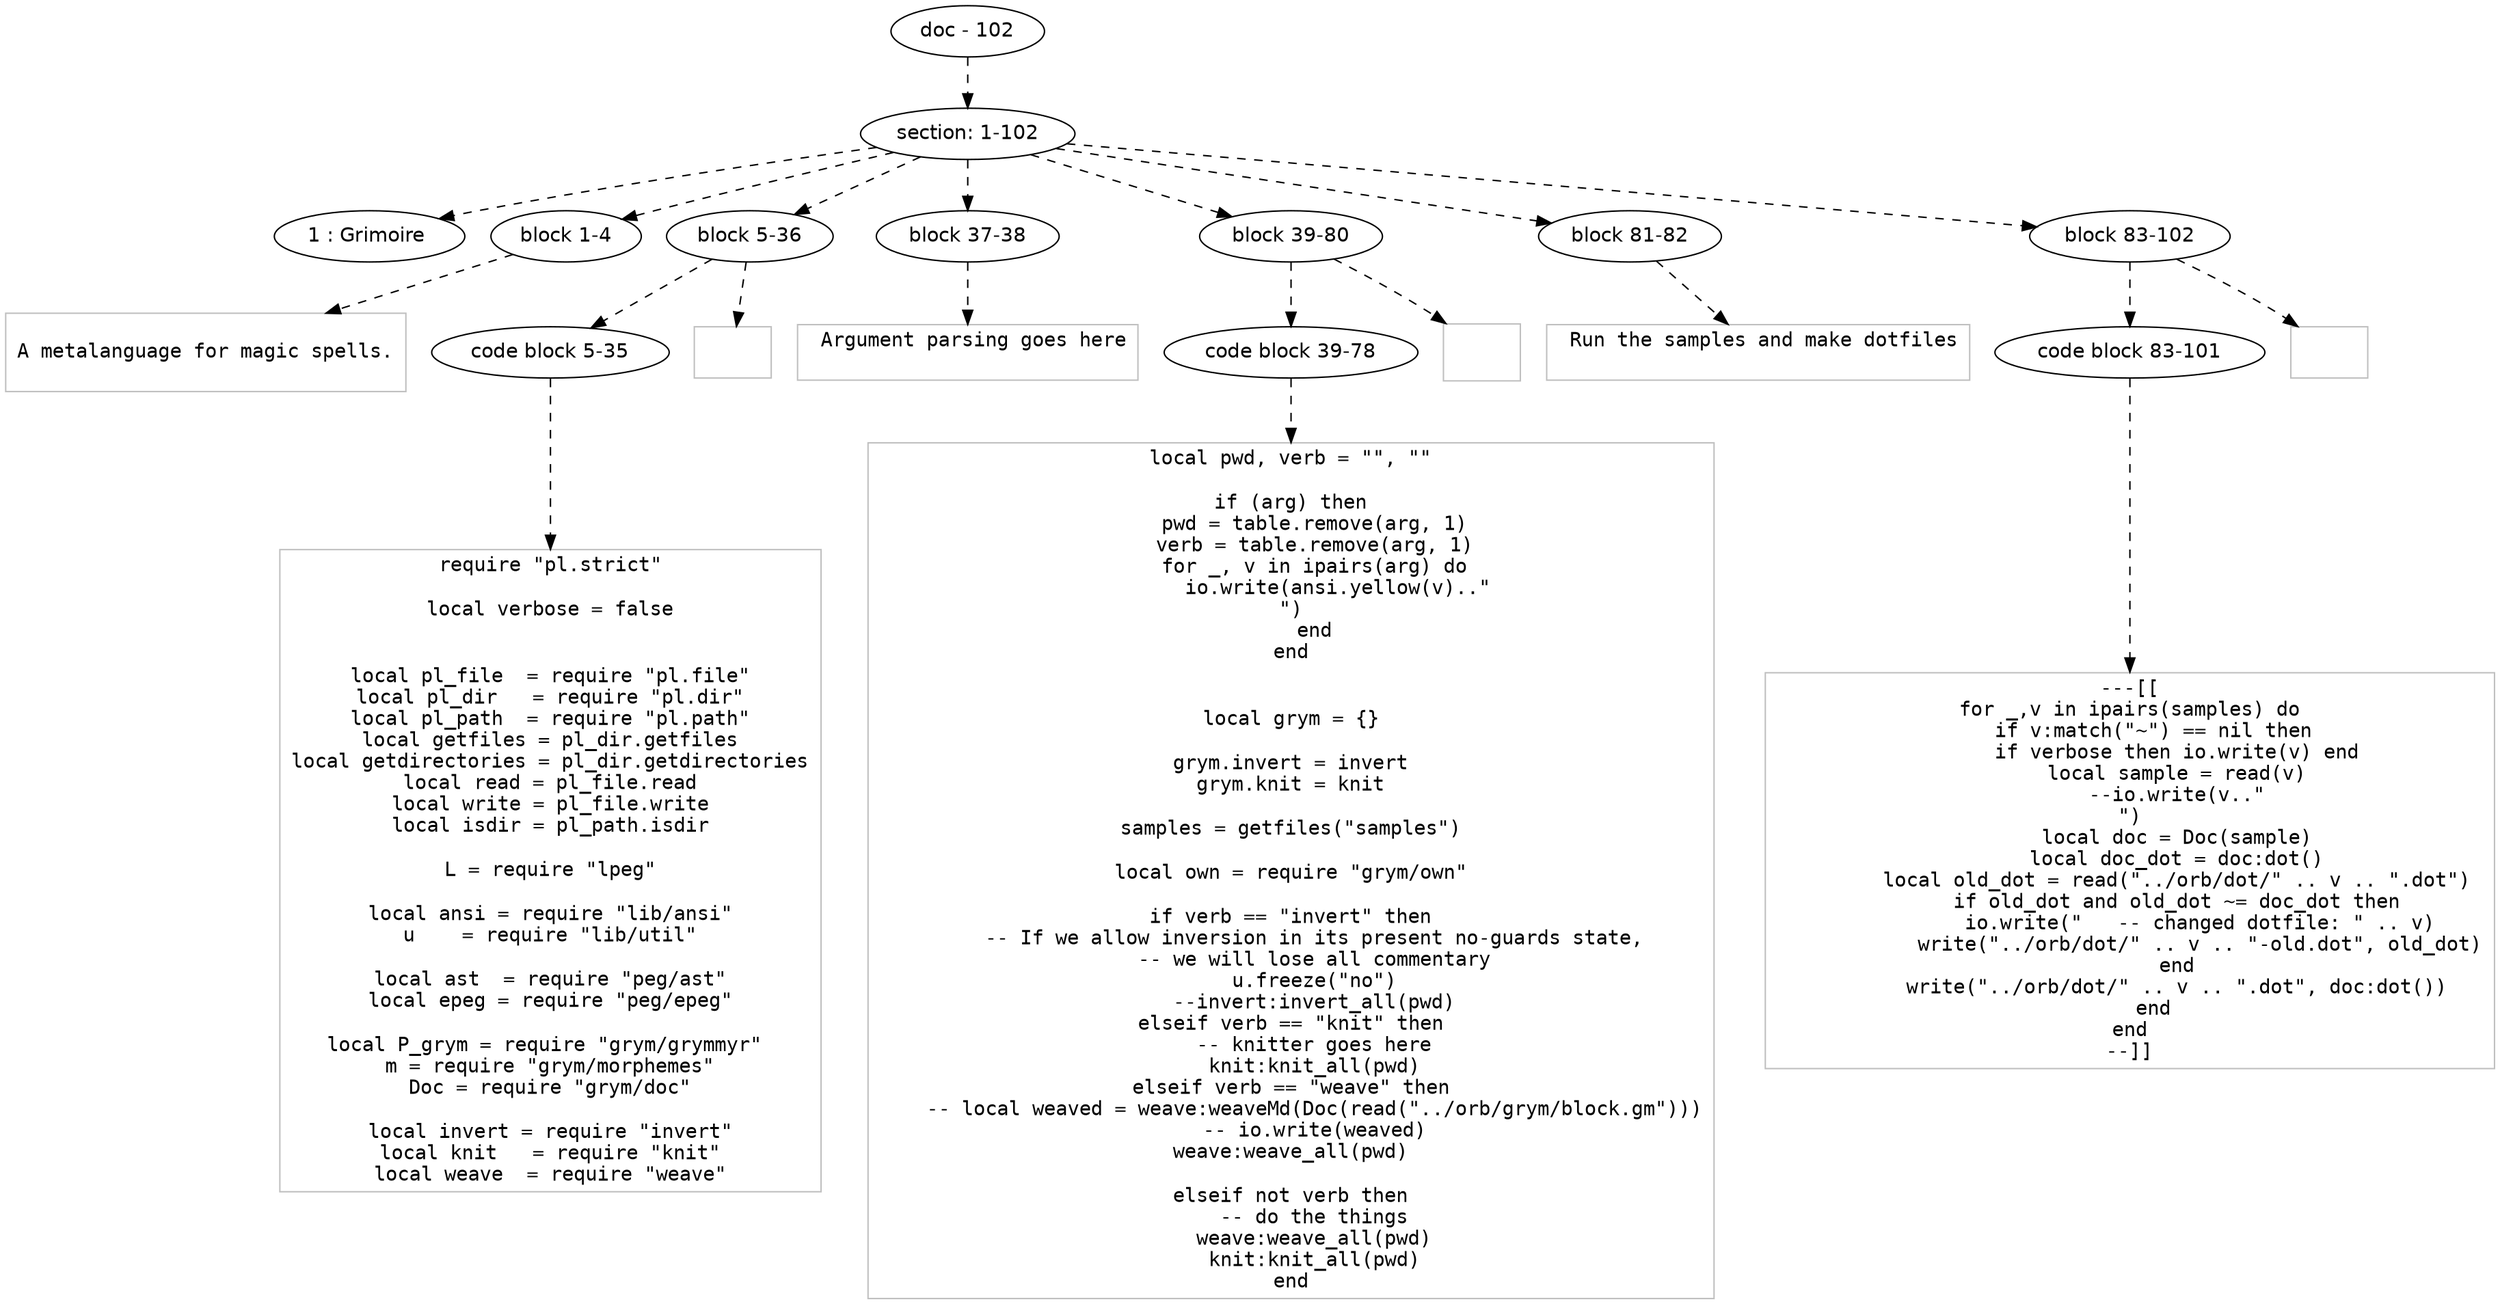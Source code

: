 digraph hierarchy {

node [fontname=Helvetica]
edge [style=dashed]

doc_0 [label="doc - 102"]

doc_0 -> { section_1}
{rank=same; section_1}

section_1 [label="section: 1-102"]

section_1 -> { header_2 block_3 block_4 block_5 block_6 block_7 block_8}
{rank=same; header_2 block_3 block_4 block_5 block_6 block_7 block_8}

header_2 [label="1 : Grimoire "]
block_3 [label="block 1-4"]
block_4 [label="block 5-36"]
block_5 [label="block 37-38"]
block_6 [label="block 39-80"]
block_7 [label="block 81-82"]
block_8 [label="block 83-102"]


block_3 -> leaf_9
leaf_9  [color=Gray,shape=rectangle,fontname=Inconsolata,label="
A metalanguage for magic spells.

"]block_4 -> { codeblock_10}
{rank=same; codeblock_10}

codeblock_10 [label="code block 5-35"]


codeblock_10 -> leaf_11
leaf_11  [color=Gray,shape=rectangle,fontname=Inconsolata,label="require \"pl.strict\"

local verbose = false


local pl_file  = require \"pl.file\"
local pl_dir   = require \"pl.dir\"
local pl_path  = require \"pl.path\"
local getfiles = pl_dir.getfiles
local getdirectories = pl_dir.getdirectories
local read = pl_file.read
local write = pl_file.write
local isdir = pl_path.isdir

L = require \"lpeg\"

local ansi = require \"lib/ansi\"
u    = require \"lib/util\"

local ast  = require \"peg/ast\"
local epeg = require \"peg/epeg\"

local P_grym = require \"grym/grymmyr\" 
m = require \"grym/morphemes\"
Doc = require \"grym/doc\"

local invert = require \"invert\"
local knit   = require \"knit\"
local weave  = require \"weave\"
"]
block_4 -> leaf_12
leaf_12  [color=Gray,shape=rectangle,fontname=Inconsolata,label="
"]
block_5 -> leaf_13
leaf_13  [color=Gray,shape=rectangle,fontname=Inconsolata,label=" Argument parsing goes here

"]block_6 -> { codeblock_14}
{rank=same; codeblock_14}

codeblock_14 [label="code block 39-78"]


codeblock_14 -> leaf_15
leaf_15  [color=Gray,shape=rectangle,fontname=Inconsolata,label="local pwd, verb = \"\", \"\"

if (arg) then
    pwd = table.remove(arg, 1)
    verb = table.remove(arg, 1)
    for _, v in ipairs(arg) do
        io.write(ansi.yellow(v)..\"\n\")
    end
end


local grym = {}

grym.invert = invert
grym.knit = knit

samples = getfiles(\"samples\")

local own = require \"grym/own\"

if verb == \"invert\" then
    -- If we allow inversion in its present no-guards state,
    -- we will lose all commentary
    u.freeze(\"no\")
    --invert:invert_all(pwd)
elseif verb == \"knit\" then
    -- knitter goes here
    knit:knit_all(pwd)
elseif verb == \"weave\" then
    -- local weaved = weave:weaveMd(Doc(read(\"../orb/grym/block.gm\")))
    -- io.write(weaved)
    weave:weave_all(pwd)    

elseif not verb then
    -- do the things
    weave:weave_all(pwd)
    knit:knit_all(pwd)
end
"]
block_6 -> leaf_16
leaf_16  [color=Gray,shape=rectangle,fontname=Inconsolata,label="

"]
block_7 -> leaf_17
leaf_17  [color=Gray,shape=rectangle,fontname=Inconsolata,label=" Run the samples and make dotfiles

"]block_8 -> { codeblock_18}
{rank=same; codeblock_18}

codeblock_18 [label="code block 83-101"]


codeblock_18 -> leaf_19
leaf_19  [color=Gray,shape=rectangle,fontname=Inconsolata,label="---[[
for _,v in ipairs(samples) do
    if v:match(\"~\") == nil then
        if verbose then io.write(v) end
        local sample = read(v)
        --io.write(v..\"\n\")
        local doc = Doc(sample)
        local doc_dot = doc:dot()
        local old_dot = read(\"../orb/dot/\" .. v .. \".dot\")
        if old_dot and old_dot ~= doc_dot then
            io.write(\"   -- changed dotfile: \" .. v)
            write(\"../orb/dot/\" .. v .. \"-old.dot\", old_dot)
        end
        write(\"../orb/dot/\" .. v .. \".dot\", doc:dot())
    end
end
--]]
"]
block_8 -> leaf_20
leaf_20  [color=Gray,shape=rectangle,fontname=Inconsolata,label="
"]
}
